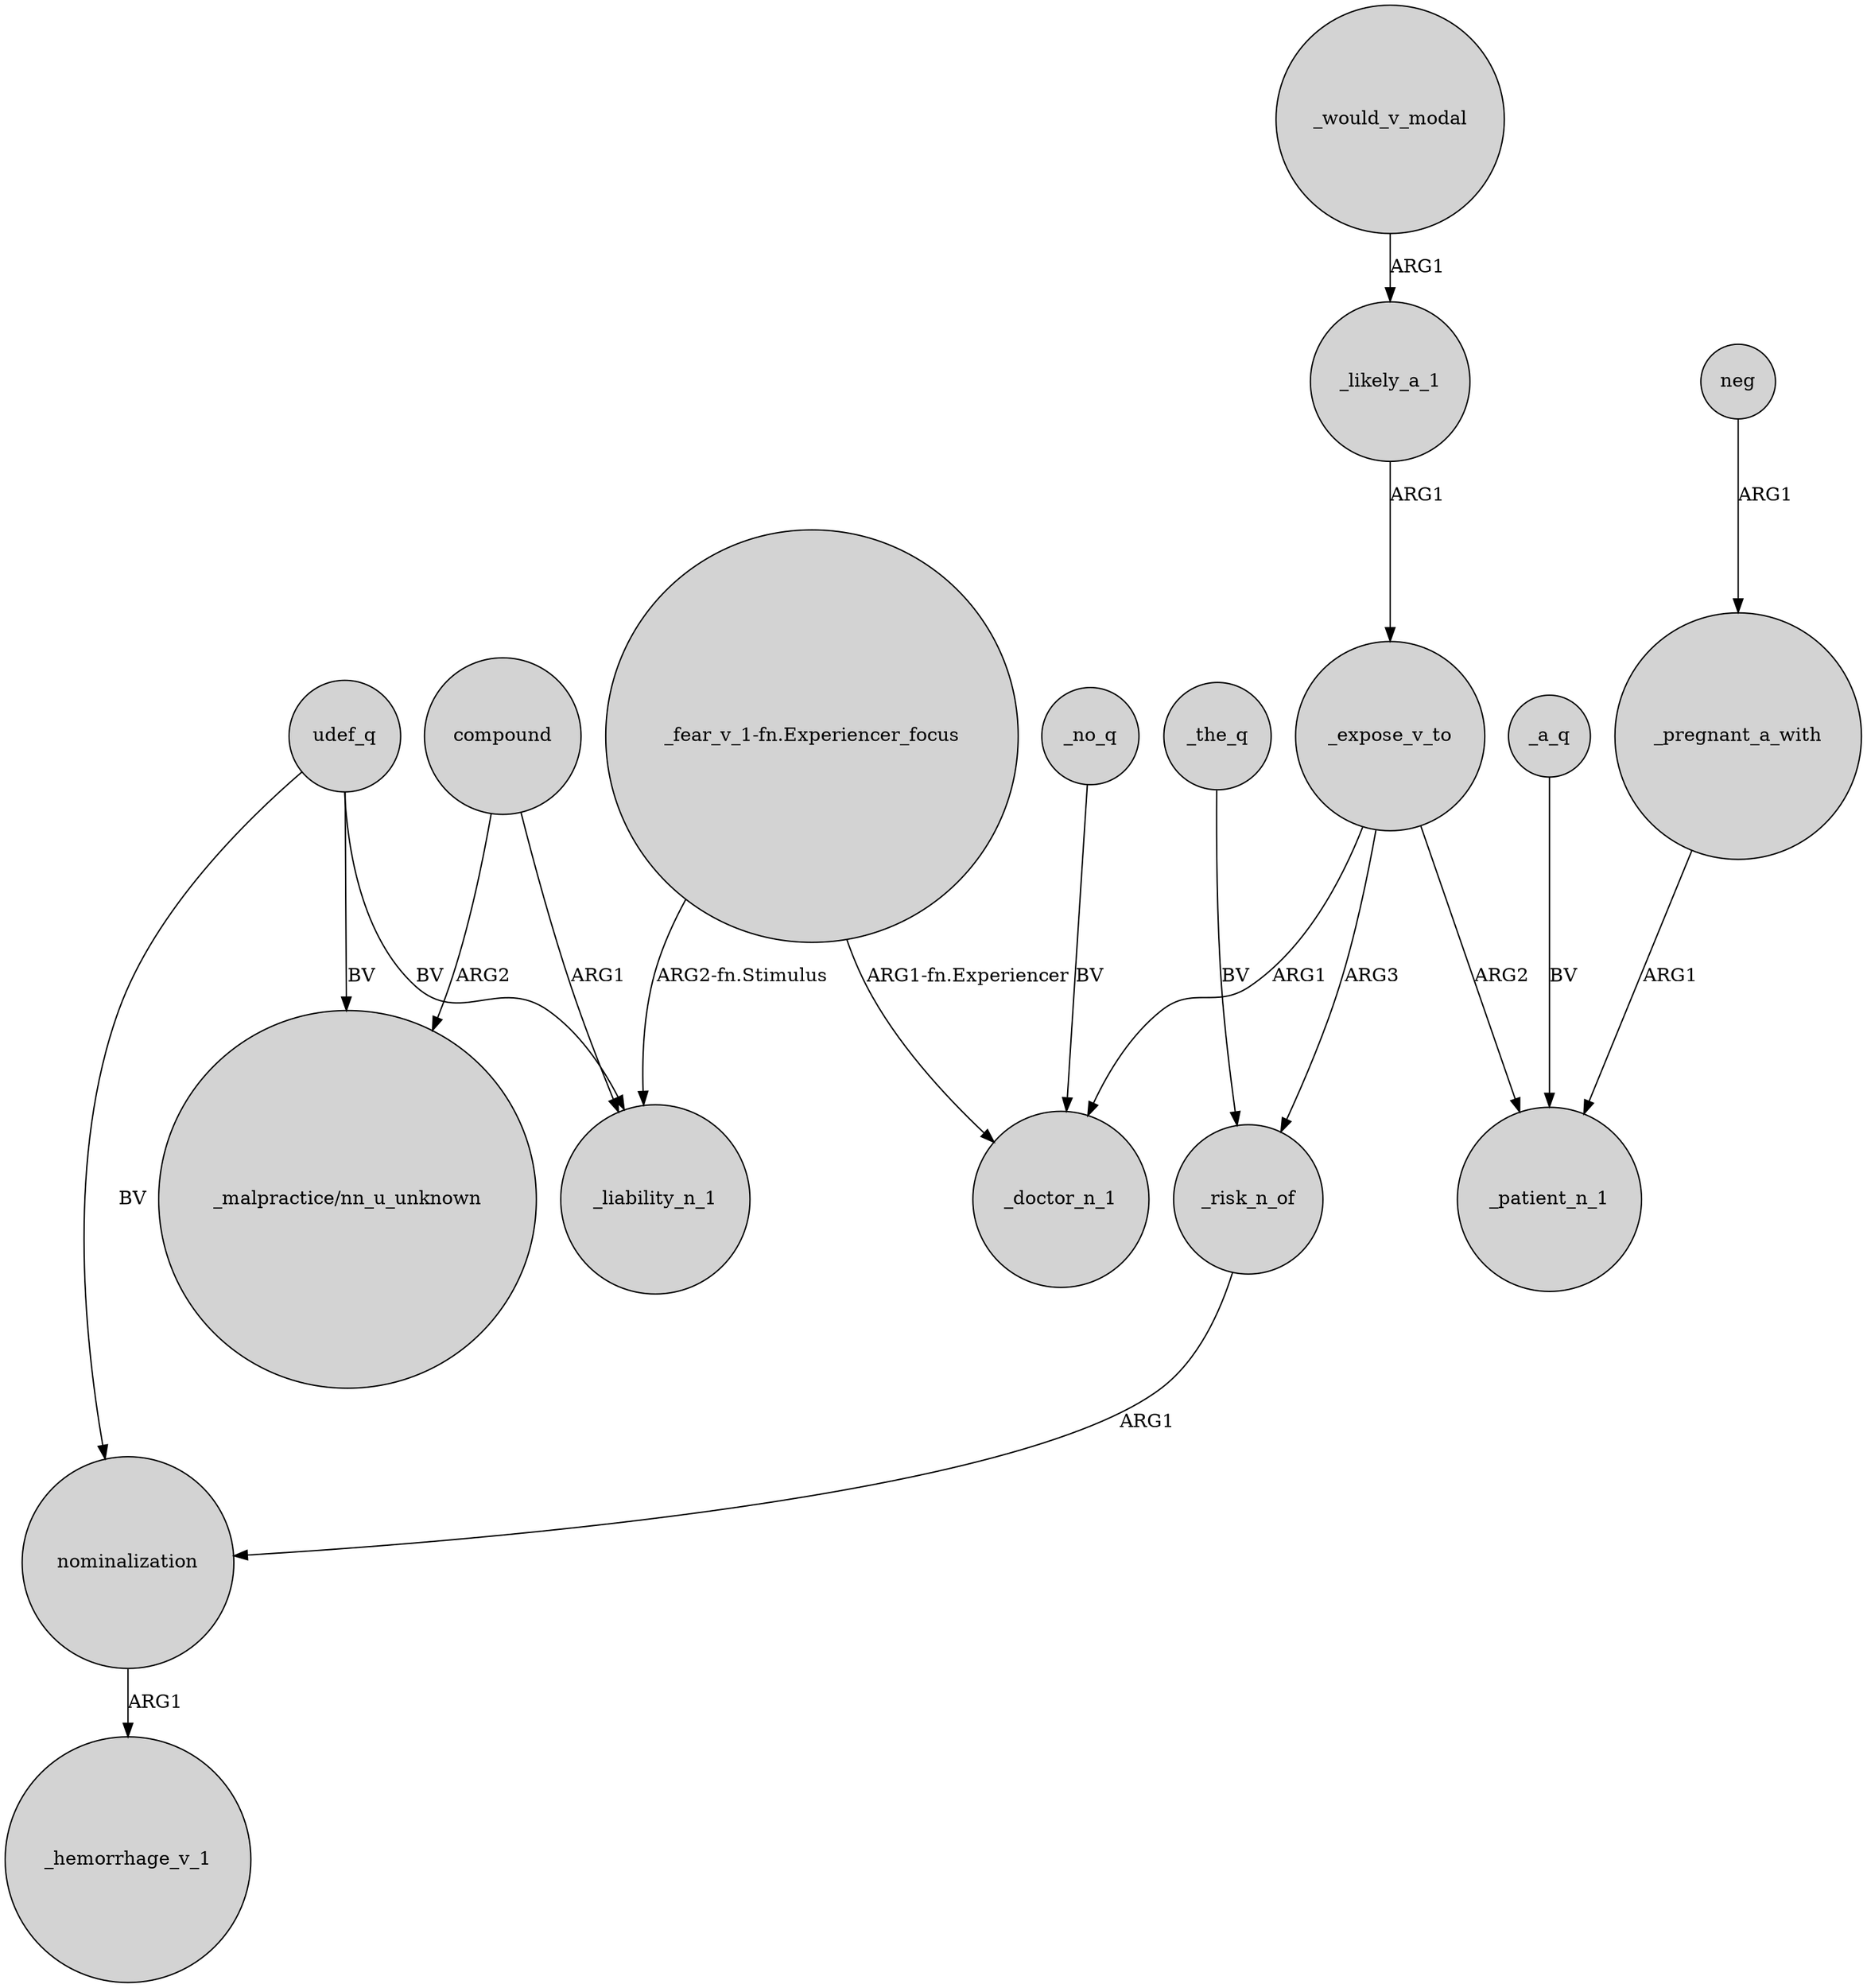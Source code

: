 digraph {
	node [shape=circle style=filled]
	udef_q -> _liability_n_1 [label=BV]
	"_fear_v_1-fn.Experiencer_focus" -> _liability_n_1 [label="ARG2-fn.Stimulus"]
	_risk_n_of -> nominalization [label=ARG1]
	"_fear_v_1-fn.Experiencer_focus" -> _doctor_n_1 [label="ARG1-fn.Experiencer"]
	_expose_v_to -> _patient_n_1 [label=ARG2]
	udef_q -> "_malpractice/nn_u_unknown" [label=BV]
	compound -> "_malpractice/nn_u_unknown" [label=ARG2]
	_pregnant_a_with -> _patient_n_1 [label=ARG1]
	_a_q -> _patient_n_1 [label=BV]
	neg -> _pregnant_a_with [label=ARG1]
	_likely_a_1 -> _expose_v_to [label=ARG1]
	compound -> _liability_n_1 [label=ARG1]
	udef_q -> nominalization [label=BV]
	_expose_v_to -> _risk_n_of [label=ARG3]
	_would_v_modal -> _likely_a_1 [label=ARG1]
	_expose_v_to -> _doctor_n_1 [label=ARG1]
	_no_q -> _doctor_n_1 [label=BV]
	nominalization -> _hemorrhage_v_1 [label=ARG1]
	_the_q -> _risk_n_of [label=BV]
}
